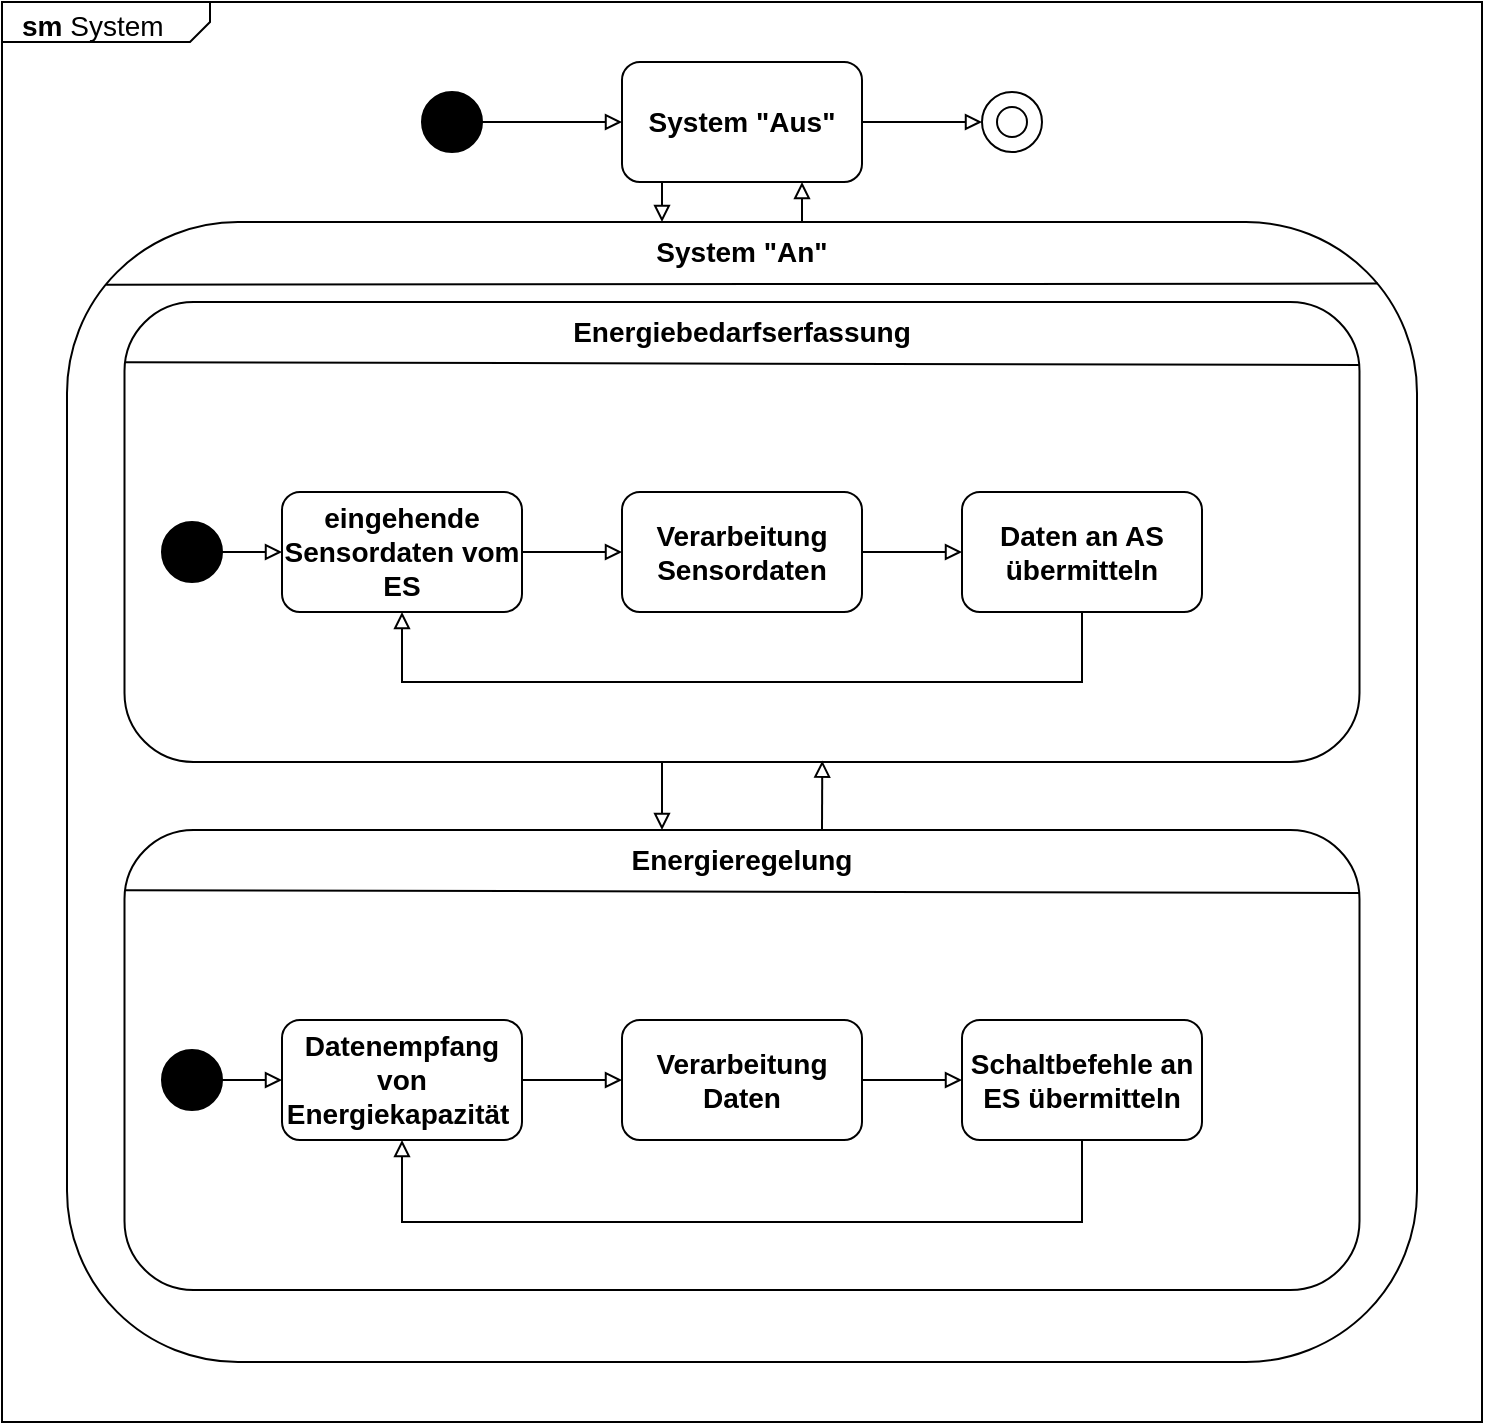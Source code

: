 <mxfile version="21.5.0" type="github">
  <diagram name="Page-1" id="929967ad-93f9-6ef4-fab6-5d389245f69c">
    <mxGraphModel dx="1536" dy="-455" grid="1" gridSize="10" guides="1" tooltips="1" connect="1" arrows="1" fold="1" page="1" pageScale="1.5" pageWidth="1169" pageHeight="826" background="none" math="0" shadow="0">
      <root>
        <mxCell id="0" style=";html=1;" />
        <mxCell id="1" style=";html=1;" parent="0" />
        <mxCell id="1672d66443f91eb5-1" value="&lt;p style=&quot;margin: 4px 0px 0px 10px; text-align: left; font-size: 14px;&quot;&gt;&lt;b&gt;sm&lt;/b&gt;&amp;nbsp;System&lt;/p&gt;" style="html=1;strokeWidth=1;shape=mxgraph.sysml.package;html=1;overflow=fill;whiteSpace=wrap;fillColor=none;gradientColor=none;fontSize=12;align=center;labelX=104;" parent="1" vertex="1">
          <mxGeometry x="410" y="1330" width="740" height="710" as="geometry" />
        </mxCell>
        <mxCell id="L4SQS4QbaZppZbxG4Gkv-6" style="edgeStyle=orthogonalEdgeStyle;rounded=0;orthogonalLoop=1;jettySize=auto;html=1;entryX=0;entryY=0.5;entryDx=0;entryDy=0;endArrow=block;endFill=0;" edge="1" parent="1" source="L4SQS4QbaZppZbxG4Gkv-1" target="L4SQS4QbaZppZbxG4Gkv-3">
          <mxGeometry relative="1" as="geometry" />
        </mxCell>
        <mxCell id="L4SQS4QbaZppZbxG4Gkv-1" value="System &quot;Aus&quot;" style="rounded=1;whiteSpace=wrap;html=1;fontStyle=1;fontSize=14;" vertex="1" parent="1">
          <mxGeometry x="720" y="1360" width="120" height="60" as="geometry" />
        </mxCell>
        <mxCell id="L4SQS4QbaZppZbxG4Gkv-5" style="edgeStyle=orthogonalEdgeStyle;rounded=0;orthogonalLoop=1;jettySize=auto;html=1;entryX=0;entryY=0.5;entryDx=0;entryDy=0;endArrow=block;endFill=0;" edge="1" parent="1" source="L4SQS4QbaZppZbxG4Gkv-2" target="L4SQS4QbaZppZbxG4Gkv-1">
          <mxGeometry relative="1" as="geometry" />
        </mxCell>
        <mxCell id="L4SQS4QbaZppZbxG4Gkv-2" value="" style="ellipse;whiteSpace=wrap;html=1;aspect=fixed;fillColor=#000000;" vertex="1" parent="1">
          <mxGeometry x="620" y="1375" width="30" height="30" as="geometry" />
        </mxCell>
        <mxCell id="L4SQS4QbaZppZbxG4Gkv-3" value="" style="ellipse;whiteSpace=wrap;html=1;aspect=fixed;" vertex="1" parent="1">
          <mxGeometry x="900" y="1375" width="30" height="30" as="geometry" />
        </mxCell>
        <mxCell id="L4SQS4QbaZppZbxG4Gkv-4" value="" style="ellipse;whiteSpace=wrap;html=1;aspect=fixed;" vertex="1" parent="1">
          <mxGeometry x="907.5" y="1382.5" width="15" height="15" as="geometry" />
        </mxCell>
        <mxCell id="L4SQS4QbaZppZbxG4Gkv-9" value="" style="rounded=1;whiteSpace=wrap;html=1;" vertex="1" parent="1">
          <mxGeometry x="442.5" y="1440" width="675" height="570" as="geometry" />
        </mxCell>
        <mxCell id="L4SQS4QbaZppZbxG4Gkv-10" value="" style="endArrow=none;html=1;rounded=0;exitX=0.029;exitY=0.055;exitDx=0;exitDy=0;exitPerimeter=0;entryX=0.971;entryY=0.054;entryDx=0;entryDy=0;entryPerimeter=0;" edge="1" parent="1" source="L4SQS4QbaZppZbxG4Gkv-9" target="L4SQS4QbaZppZbxG4Gkv-9">
          <mxGeometry width="50" height="50" relative="1" as="geometry">
            <mxPoint x="489.995" y="1470" as="sourcePoint" />
            <mxPoint x="1110" y="1473" as="targetPoint" />
          </mxGeometry>
        </mxCell>
        <mxCell id="L4SQS4QbaZppZbxG4Gkv-42" style="edgeStyle=orthogonalEdgeStyle;rounded=0;orthogonalLoop=1;jettySize=auto;html=1;exitX=0.75;exitY=0;exitDx=0;exitDy=0;entryX=0.75;entryY=1;entryDx=0;entryDy=0;endArrow=block;endFill=0;" edge="1" parent="1" source="L4SQS4QbaZppZbxG4Gkv-11" target="L4SQS4QbaZppZbxG4Gkv-1">
          <mxGeometry relative="1" as="geometry" />
        </mxCell>
        <mxCell id="L4SQS4QbaZppZbxG4Gkv-43" style="edgeStyle=orthogonalEdgeStyle;rounded=0;orthogonalLoop=1;jettySize=auto;html=1;exitX=0.25;exitY=0;exitDx=0;exitDy=0;entryX=0.25;entryY=1;entryDx=0;entryDy=0;startArrow=block;startFill=0;endArrow=none;endFill=0;" edge="1" parent="1" source="L4SQS4QbaZppZbxG4Gkv-11" target="L4SQS4QbaZppZbxG4Gkv-1">
          <mxGeometry relative="1" as="geometry">
            <Array as="points">
              <mxPoint x="740" y="1420" />
            </Array>
          </mxGeometry>
        </mxCell>
        <mxCell id="L4SQS4QbaZppZbxG4Gkv-11" value="&lt;font style=&quot;font-size: 14px;&quot;&gt;&lt;b&gt;System &quot;An&quot;&lt;/b&gt;&lt;/font&gt;" style="rounded=0;whiteSpace=wrap;html=1;fillColor=none;strokeColor=none;" vertex="1" parent="1">
          <mxGeometry x="700" y="1440" width="160" height="30" as="geometry" />
        </mxCell>
        <mxCell id="L4SQS4QbaZppZbxG4Gkv-15" value="" style="rounded=1;whiteSpace=wrap;html=1;" vertex="1" parent="1">
          <mxGeometry x="471.25" y="1480" width="617.5" height="230" as="geometry" />
        </mxCell>
        <mxCell id="L4SQS4QbaZppZbxG4Gkv-16" value="" style="endArrow=none;html=1;rounded=0;exitX=0.001;exitY=0.131;exitDx=0;exitDy=0;exitPerimeter=0;entryX=1;entryY=0.137;entryDx=0;entryDy=0;entryPerimeter=0;" edge="1" source="L4SQS4QbaZppZbxG4Gkv-15" target="L4SQS4QbaZppZbxG4Gkv-15" parent="1">
          <mxGeometry width="50" height="50" relative="1" as="geometry">
            <mxPoint x="518.745" y="1510" as="sourcePoint" />
            <mxPoint x="1138.75" y="1513" as="targetPoint" />
          </mxGeometry>
        </mxCell>
        <mxCell id="L4SQS4QbaZppZbxG4Gkv-17" value="&lt;font style=&quot;font-size: 14px;&quot;&gt;&lt;b&gt;Energiebedarfserfassung&lt;/b&gt;&lt;/font&gt;" style="rounded=0;whiteSpace=wrap;html=1;fillColor=none;strokeColor=none;" vertex="1" parent="1">
          <mxGeometry x="700" y="1480" width="160" height="30" as="geometry" />
        </mxCell>
        <mxCell id="L4SQS4QbaZppZbxG4Gkv-22" style="edgeStyle=orthogonalEdgeStyle;rounded=0;orthogonalLoop=1;jettySize=auto;html=1;exitX=1;exitY=0.5;exitDx=0;exitDy=0;entryX=0;entryY=0.5;entryDx=0;entryDy=0;endArrow=block;endFill=0;" edge="1" parent="1" source="L4SQS4QbaZppZbxG4Gkv-18" target="L4SQS4QbaZppZbxG4Gkv-19">
          <mxGeometry relative="1" as="geometry" />
        </mxCell>
        <mxCell id="L4SQS4QbaZppZbxG4Gkv-18" value="" style="ellipse;whiteSpace=wrap;html=1;aspect=fixed;fillColor=#000000;" vertex="1" parent="1">
          <mxGeometry x="490" y="1590" width="30" height="30" as="geometry" />
        </mxCell>
        <mxCell id="L4SQS4QbaZppZbxG4Gkv-23" style="edgeStyle=orthogonalEdgeStyle;rounded=0;orthogonalLoop=1;jettySize=auto;html=1;exitX=1;exitY=0.5;exitDx=0;exitDy=0;entryX=0;entryY=0.5;entryDx=0;entryDy=0;endArrow=block;endFill=0;" edge="1" parent="1" source="L4SQS4QbaZppZbxG4Gkv-19" target="L4SQS4QbaZppZbxG4Gkv-20">
          <mxGeometry relative="1" as="geometry" />
        </mxCell>
        <mxCell id="L4SQS4QbaZppZbxG4Gkv-19" value="eingehende Sensordaten vom ES" style="rounded=1;whiteSpace=wrap;html=1;fontStyle=1;fontSize=14;" vertex="1" parent="1">
          <mxGeometry x="550" y="1575" width="120" height="60" as="geometry" />
        </mxCell>
        <mxCell id="L4SQS4QbaZppZbxG4Gkv-24" style="edgeStyle=orthogonalEdgeStyle;rounded=0;orthogonalLoop=1;jettySize=auto;html=1;exitX=1;exitY=0.5;exitDx=0;exitDy=0;entryX=0;entryY=0.5;entryDx=0;entryDy=0;endArrow=block;endFill=0;" edge="1" parent="1" source="L4SQS4QbaZppZbxG4Gkv-20" target="L4SQS4QbaZppZbxG4Gkv-21">
          <mxGeometry relative="1" as="geometry" />
        </mxCell>
        <mxCell id="L4SQS4QbaZppZbxG4Gkv-20" value="Verarbeitung Sensordaten" style="rounded=1;whiteSpace=wrap;html=1;fontStyle=1;fontSize=14;" vertex="1" parent="1">
          <mxGeometry x="720" y="1575" width="120" height="60" as="geometry" />
        </mxCell>
        <mxCell id="L4SQS4QbaZppZbxG4Gkv-25" style="edgeStyle=orthogonalEdgeStyle;rounded=0;orthogonalLoop=1;jettySize=auto;html=1;exitX=0.5;exitY=1;exitDx=0;exitDy=0;entryX=0.5;entryY=1;entryDx=0;entryDy=0;endArrow=block;endFill=0;" edge="1" parent="1" source="L4SQS4QbaZppZbxG4Gkv-21" target="L4SQS4QbaZppZbxG4Gkv-19">
          <mxGeometry relative="1" as="geometry">
            <Array as="points">
              <mxPoint x="950" y="1670" />
              <mxPoint x="610" y="1670" />
            </Array>
          </mxGeometry>
        </mxCell>
        <mxCell id="L4SQS4QbaZppZbxG4Gkv-21" value="Daten an AS übermitteln" style="rounded=1;whiteSpace=wrap;html=1;fontStyle=1;fontSize=14;" vertex="1" parent="1">
          <mxGeometry x="890" y="1575" width="120" height="60" as="geometry" />
        </mxCell>
        <mxCell id="L4SQS4QbaZppZbxG4Gkv-29" value="" style="rounded=1;whiteSpace=wrap;html=1;" vertex="1" parent="1">
          <mxGeometry x="471.25" y="1744" width="617.5" height="230" as="geometry" />
        </mxCell>
        <mxCell id="L4SQS4QbaZppZbxG4Gkv-30" value="" style="endArrow=none;html=1;rounded=0;exitX=0.001;exitY=0.131;exitDx=0;exitDy=0;exitPerimeter=0;entryX=1;entryY=0.137;entryDx=0;entryDy=0;entryPerimeter=0;" edge="1" source="L4SQS4QbaZppZbxG4Gkv-29" target="L4SQS4QbaZppZbxG4Gkv-29" parent="1">
          <mxGeometry width="50" height="50" relative="1" as="geometry">
            <mxPoint x="518.745" y="1774" as="sourcePoint" />
            <mxPoint x="1138.75" y="1777" as="targetPoint" />
          </mxGeometry>
        </mxCell>
        <mxCell id="L4SQS4QbaZppZbxG4Gkv-44" style="edgeStyle=orthogonalEdgeStyle;rounded=0;orthogonalLoop=1;jettySize=auto;html=1;exitX=0.25;exitY=0;exitDx=0;exitDy=0;startArrow=block;startFill=0;endArrow=none;endFill=0;" edge="1" parent="1" source="L4SQS4QbaZppZbxG4Gkv-31">
          <mxGeometry relative="1" as="geometry">
            <mxPoint x="740" y="1710" as="targetPoint" />
            <Array as="points">
              <mxPoint x="740" y="1710" />
            </Array>
          </mxGeometry>
        </mxCell>
        <mxCell id="L4SQS4QbaZppZbxG4Gkv-45" style="edgeStyle=orthogonalEdgeStyle;rounded=0;orthogonalLoop=1;jettySize=auto;html=1;exitX=0.75;exitY=0;exitDx=0;exitDy=0;entryX=0.565;entryY=0.997;entryDx=0;entryDy=0;entryPerimeter=0;endArrow=block;endFill=0;" edge="1" parent="1" source="L4SQS4QbaZppZbxG4Gkv-31" target="L4SQS4QbaZppZbxG4Gkv-15">
          <mxGeometry relative="1" as="geometry" />
        </mxCell>
        <mxCell id="L4SQS4QbaZppZbxG4Gkv-31" value="&lt;font style=&quot;font-size: 14px;&quot;&gt;&lt;b&gt;Energieregelung&lt;/b&gt;&lt;/font&gt;" style="rounded=0;whiteSpace=wrap;html=1;fillColor=none;strokeColor=none;" vertex="1" parent="1">
          <mxGeometry x="700" y="1744" width="160" height="30" as="geometry" />
        </mxCell>
        <mxCell id="L4SQS4QbaZppZbxG4Gkv-32" style="edgeStyle=orthogonalEdgeStyle;rounded=0;orthogonalLoop=1;jettySize=auto;html=1;exitX=1;exitY=0.5;exitDx=0;exitDy=0;entryX=0;entryY=0.5;entryDx=0;entryDy=0;endArrow=block;endFill=0;" edge="1" source="L4SQS4QbaZppZbxG4Gkv-33" target="L4SQS4QbaZppZbxG4Gkv-35" parent="1">
          <mxGeometry relative="1" as="geometry" />
        </mxCell>
        <mxCell id="L4SQS4QbaZppZbxG4Gkv-33" value="" style="ellipse;whiteSpace=wrap;html=1;aspect=fixed;fillColor=#000000;" vertex="1" parent="1">
          <mxGeometry x="490" y="1854" width="30" height="30" as="geometry" />
        </mxCell>
        <mxCell id="L4SQS4QbaZppZbxG4Gkv-34" style="edgeStyle=orthogonalEdgeStyle;rounded=0;orthogonalLoop=1;jettySize=auto;html=1;exitX=1;exitY=0.5;exitDx=0;exitDy=0;entryX=0;entryY=0.5;entryDx=0;entryDy=0;endArrow=block;endFill=0;" edge="1" source="L4SQS4QbaZppZbxG4Gkv-35" target="L4SQS4QbaZppZbxG4Gkv-37" parent="1">
          <mxGeometry relative="1" as="geometry" />
        </mxCell>
        <mxCell id="L4SQS4QbaZppZbxG4Gkv-35" value="Datenempfang von Energiekapazität&amp;nbsp;" style="rounded=1;whiteSpace=wrap;html=1;fontStyle=1;fontSize=14;" vertex="1" parent="1">
          <mxGeometry x="550" y="1839" width="120" height="60" as="geometry" />
        </mxCell>
        <mxCell id="L4SQS4QbaZppZbxG4Gkv-36" style="edgeStyle=orthogonalEdgeStyle;rounded=0;orthogonalLoop=1;jettySize=auto;html=1;exitX=1;exitY=0.5;exitDx=0;exitDy=0;entryX=0;entryY=0.5;entryDx=0;entryDy=0;endArrow=block;endFill=0;" edge="1" source="L4SQS4QbaZppZbxG4Gkv-37" target="L4SQS4QbaZppZbxG4Gkv-39" parent="1">
          <mxGeometry relative="1" as="geometry" />
        </mxCell>
        <mxCell id="L4SQS4QbaZppZbxG4Gkv-37" value="Verarbeitung Daten" style="rounded=1;whiteSpace=wrap;html=1;fontStyle=1;fontSize=14;" vertex="1" parent="1">
          <mxGeometry x="720" y="1839" width="120" height="60" as="geometry" />
        </mxCell>
        <mxCell id="L4SQS4QbaZppZbxG4Gkv-38" style="edgeStyle=orthogonalEdgeStyle;rounded=0;orthogonalLoop=1;jettySize=auto;html=1;exitX=0.5;exitY=1;exitDx=0;exitDy=0;entryX=0.5;entryY=1;entryDx=0;entryDy=0;endArrow=block;endFill=0;" edge="1" source="L4SQS4QbaZppZbxG4Gkv-39" target="L4SQS4QbaZppZbxG4Gkv-35" parent="1">
          <mxGeometry relative="1" as="geometry">
            <Array as="points">
              <mxPoint x="950" y="1940" />
              <mxPoint x="610" y="1940" />
            </Array>
          </mxGeometry>
        </mxCell>
        <mxCell id="L4SQS4QbaZppZbxG4Gkv-39" value="Schaltbefehle an ES übermitteln" style="rounded=1;whiteSpace=wrap;html=1;fontStyle=1;fontSize=14;" vertex="1" parent="1">
          <mxGeometry x="890" y="1839" width="120" height="60" as="geometry" />
        </mxCell>
      </root>
    </mxGraphModel>
  </diagram>
</mxfile>

